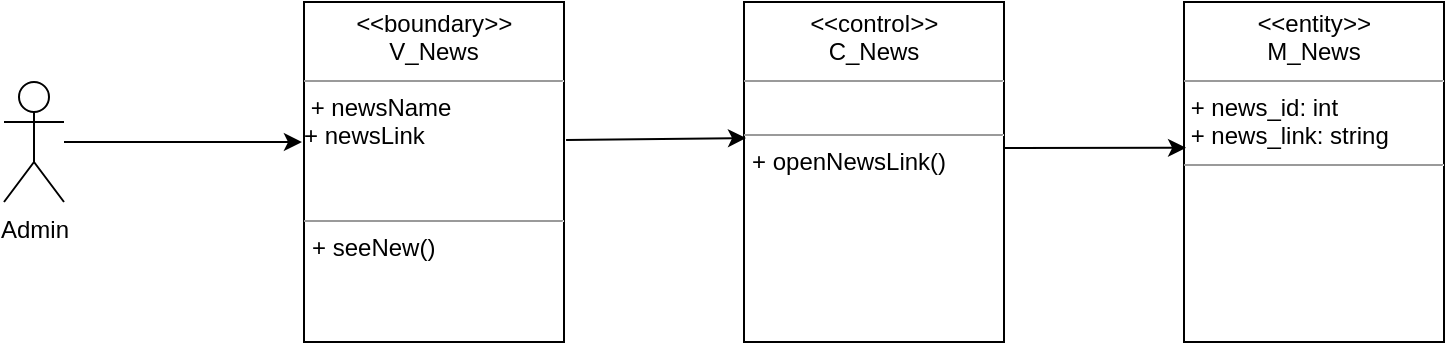 <mxfile version="14.0.1" type="github">
  <diagram id="a2SeSxV-dU5_Vpd82xMR" name="Page-1">
    <mxGraphModel dx="1038" dy="548" grid="1" gridSize="10" guides="1" tooltips="1" connect="1" arrows="1" fold="1" page="1" pageScale="1" pageWidth="827" pageHeight="1169" math="0" shadow="0">
      <root>
        <mxCell id="0" />
        <mxCell id="1" parent="0" />
        <mxCell id="BW2VcDT7gtz4ToeszrBm-8" value="Admin" style="shape=umlActor;verticalLabelPosition=bottom;verticalAlign=top;html=1;" parent="1" vertex="1">
          <mxGeometry x="60" y="280" width="30" height="60" as="geometry" />
        </mxCell>
        <mxCell id="BW2VcDT7gtz4ToeszrBm-9" value="&lt;p style=&quot;margin: 0px ; margin-top: 4px ; text-align: center&quot;&gt;&lt;i&gt;&amp;lt;&lt;/i&gt;&amp;lt;boundary&lt;i&gt;&amp;gt;&amp;gt;&lt;/i&gt;&lt;br&gt;V_News&lt;/p&gt;&lt;hr size=&quot;1&quot;&gt;&lt;div&gt;&amp;nbsp;+ newsName&lt;/div&gt;&lt;div&gt;+ newsLink&lt;/div&gt;&lt;div&gt;&lt;br&gt;&lt;/div&gt;&lt;br&gt;&lt;hr size=&quot;1&quot;&gt;&lt;p style=&quot;margin: 0px ; margin-left: 4px&quot;&gt;+ seeNew()&lt;br&gt;&lt;/p&gt;" style="verticalAlign=top;align=left;overflow=fill;fontSize=12;fontFamily=Helvetica;html=1;" parent="1" vertex="1">
          <mxGeometry x="210" y="240" width="130" height="170" as="geometry" />
        </mxCell>
        <mxCell id="BW2VcDT7gtz4ToeszrBm-10" value="&lt;p style=&quot;margin: 0px ; margin-top: 4px ; text-align: center&quot;&gt;&lt;i&gt;&amp;lt;&lt;/i&gt;&amp;lt;control&lt;i&gt;&amp;gt;&amp;gt;&lt;/i&gt;&lt;br&gt;C_News&lt;/p&gt;&lt;hr size=&quot;1&quot;&gt;&lt;br&gt;&lt;hr size=&quot;1&quot;&gt;&lt;p style=&quot;margin: 0px ; margin-left: 4px&quot;&gt;+ openNewsLink()&lt;br&gt;&lt;br&gt;&lt;/p&gt;" style="verticalAlign=top;align=left;overflow=fill;fontSize=12;fontFamily=Helvetica;html=1;" parent="1" vertex="1">
          <mxGeometry x="430" y="240" width="130" height="170" as="geometry" />
        </mxCell>
        <mxCell id="BW2VcDT7gtz4ToeszrBm-11" value="" style="endArrow=classic;html=1;exitX=1.008;exitY=0.406;exitDx=0;exitDy=0;exitPerimeter=0;" parent="1" source="BW2VcDT7gtz4ToeszrBm-9" edge="1">
          <mxGeometry width="50" height="50" relative="1" as="geometry">
            <mxPoint x="390" y="320" as="sourcePoint" />
            <mxPoint x="431" y="308" as="targetPoint" />
          </mxGeometry>
        </mxCell>
        <mxCell id="BW2VcDT7gtz4ToeszrBm-12" value="" style="endArrow=classic;html=1;entryX=-0.008;entryY=0.412;entryDx=0;entryDy=0;entryPerimeter=0;" parent="1" source="BW2VcDT7gtz4ToeszrBm-8" target="BW2VcDT7gtz4ToeszrBm-9" edge="1">
          <mxGeometry width="50" height="50" relative="1" as="geometry">
            <mxPoint x="390" y="320" as="sourcePoint" />
            <mxPoint x="440" y="270" as="targetPoint" />
          </mxGeometry>
        </mxCell>
        <mxCell id="BW2VcDT7gtz4ToeszrBm-13" value="&lt;p style=&quot;margin: 0px ; margin-top: 4px ; text-align: center&quot;&gt;&lt;i&gt;&amp;lt;&lt;/i&gt;&amp;lt;entity&lt;i&gt;&amp;gt;&amp;gt;&lt;/i&gt;&lt;br&gt;M_News&lt;/p&gt;&lt;hr size=&quot;1&quot;&gt;&lt;div&gt;&amp;nbsp;+ news_id: int&lt;/div&gt;&lt;div&gt;&amp;nbsp;+ news_link: string&lt;br&gt;&lt;/div&gt;&lt;hr size=&quot;1&quot;&gt;&lt;p style=&quot;margin: 0px ; margin-left: 4px&quot;&gt;&lt;br&gt;&lt;br&gt;&lt;/p&gt;" style="verticalAlign=top;align=left;overflow=fill;fontSize=12;fontFamily=Helvetica;html=1;" parent="1" vertex="1">
          <mxGeometry x="650" y="240" width="130" height="170" as="geometry" />
        </mxCell>
        <mxCell id="BW2VcDT7gtz4ToeszrBm-14" value="" style="endArrow=classic;html=1;entryX=0.008;entryY=0.429;entryDx=0;entryDy=0;entryPerimeter=0;" parent="1" target="BW2VcDT7gtz4ToeszrBm-13" edge="1">
          <mxGeometry width="50" height="50" relative="1" as="geometry">
            <mxPoint x="560" y="313" as="sourcePoint" />
            <mxPoint x="642" y="310" as="targetPoint" />
          </mxGeometry>
        </mxCell>
      </root>
    </mxGraphModel>
  </diagram>
</mxfile>
